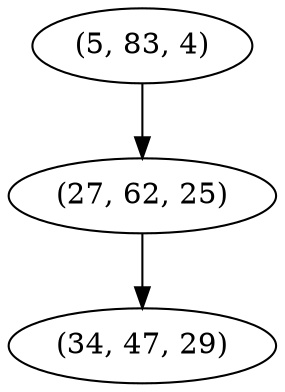 digraph tree {
    "(5, 83, 4)";
    "(27, 62, 25)";
    "(34, 47, 29)";
    "(5, 83, 4)" -> "(27, 62, 25)";
    "(27, 62, 25)" -> "(34, 47, 29)";
}
